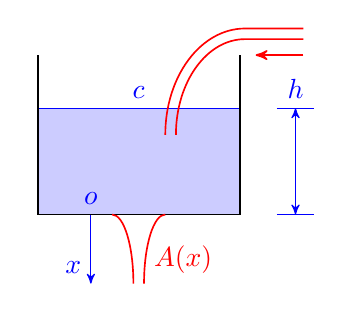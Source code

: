 \usetikzlibrary{%
    decorations.pathreplacing,%
    decorations.pathmorphing,arrows
}
\begin{tikzpicture}[scale=1.35]
\fill[blue!20](-0.25,1)--(-0.25,0)--(1.65,0)--(1.65,1);
\draw[blue](-0.25,1)--(1.65,1) node[midway,above]{$c$};
\draw[semithick](-0.25,1.5)--(-0.25,0)--(1.65,0)--(1.65,1.5);

\draw[semithick,red](0.95,0.75) arc(180:90:0.75 and 1) --(2.25,1.75) (1.05,0.75) arc(180:90:0.65 and 0.9)--(2.25,1.65);
\draw[semithick,red,->,>=stealth'] (2.25,1.5)--(1.8,1.5);

\draw[blue](2,1)--(2.35,1) (2,0)--(2.35,0);

\draw[blue,<->,>=stealth'] (2.175,0)--(2.175,1) node[above]{$h$}; 

\draw[blue,->,>=stealth'] (0.25,0)node[above]{$o$}--(0.25,-0.65) node[above left]{$x$} ; 

\draw[red,semithick](0.45,0) arc(90:0:0.2 and 0.65) (0.95,0) arc(90:180:0.2 and 0.65) node[above right]{$A(x)$};

\end{tikzpicture}
